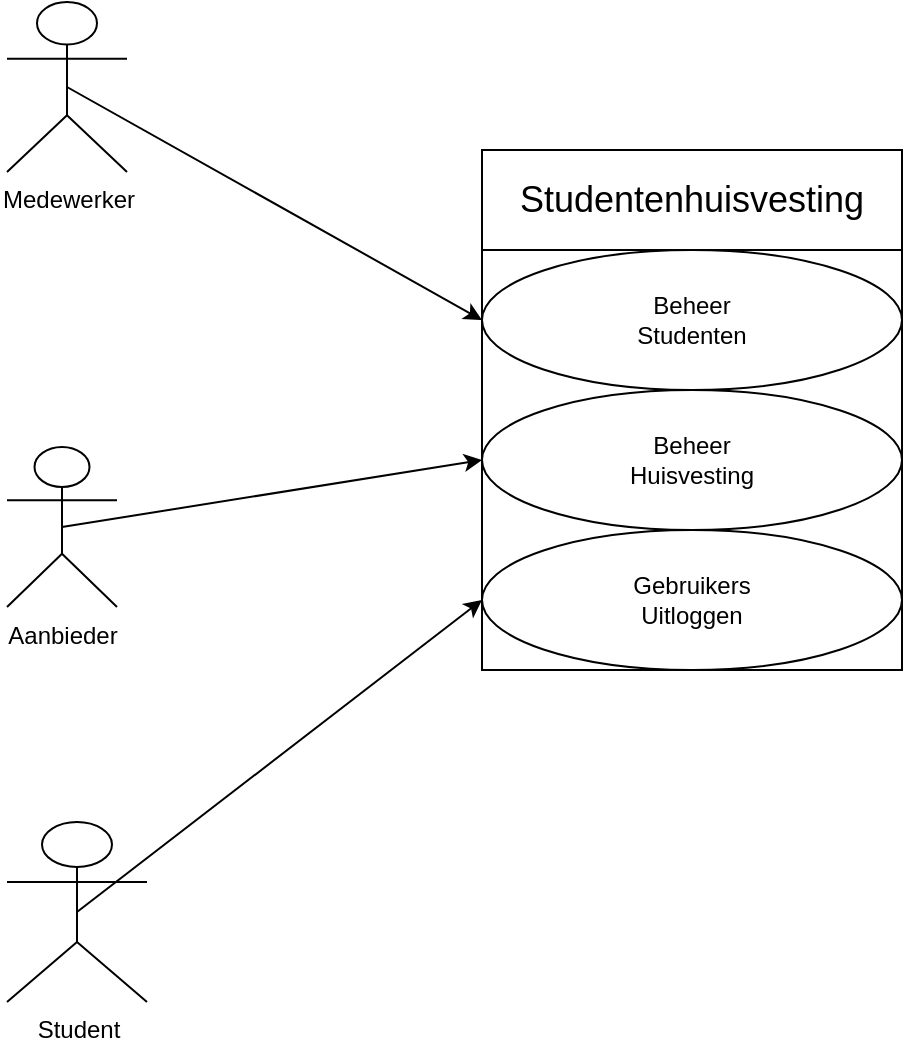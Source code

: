 <mxfile version="21.7.5" type="device">
  <diagram name="Page-1" id="qBp67Z14PLCm9-KFryPO">
    <mxGraphModel dx="1276" dy="606" grid="1" gridSize="10" guides="1" tooltips="1" connect="1" arrows="1" fold="1" page="1" pageScale="1" pageWidth="583" pageHeight="827" math="0" shadow="0">
      <root>
        <mxCell id="0" />
        <mxCell id="1" parent="0" />
        <mxCell id="Zgunv11ilzyszamBt0d3-1" value="&lt;font style=&quot;&quot;&gt;&lt;font style=&quot;font-size: 18px;&quot;&gt;Studentenhuisvesting&lt;/font&gt;&lt;br&gt;&lt;/font&gt;" style="swimlane;fontStyle=0;childLayout=stackLayout;horizontal=1;startSize=50;fillColor=none;horizontalStack=0;resizeParent=1;resizeParentMax=0;resizeLast=0;collapsible=1;marginBottom=0;whiteSpace=wrap;html=1;" parent="1" vertex="1">
          <mxGeometry x="280" y="154" width="210" height="260" as="geometry" />
        </mxCell>
        <mxCell id="Zgunv11ilzyszamBt0d3-14" value="Beheer&lt;br/&gt;Studenten" style="ellipse;whiteSpace=wrap;html=1;" parent="Zgunv11ilzyszamBt0d3-1" vertex="1">
          <mxGeometry y="50" width="210" height="70" as="geometry" />
        </mxCell>
        <mxCell id="Zgunv11ilzyszamBt0d3-15" value="Beheer&lt;br/&gt;Huisvesting" style="ellipse;whiteSpace=wrap;html=1;" parent="Zgunv11ilzyszamBt0d3-1" vertex="1">
          <mxGeometry y="120" width="210" height="70" as="geometry" />
        </mxCell>
        <mxCell id="Zgunv11ilzyszamBt0d3-16" value="Gebruikers&lt;br/&gt;Uitloggen" style="ellipse;whiteSpace=wrap;html=1;" parent="Zgunv11ilzyszamBt0d3-1" vertex="1">
          <mxGeometry y="190" width="210" height="70" as="geometry" />
        </mxCell>
        <mxCell id="KX14ABLI9N8FWmJnhKVu-1" value="Student" style="shape=umlActor;verticalLabelPosition=bottom;verticalAlign=top;html=1;outlineConnect=0;" vertex="1" parent="1">
          <mxGeometry x="42.5" y="490" width="70" height="90" as="geometry" />
        </mxCell>
        <mxCell id="KX14ABLI9N8FWmJnhKVu-2" value="Aanbieder" style="shape=umlActor;verticalLabelPosition=bottom;verticalAlign=top;html=1;outlineConnect=0;" vertex="1" parent="1">
          <mxGeometry x="42.5" y="302.5" width="55" height="80" as="geometry" />
        </mxCell>
        <mxCell id="KX14ABLI9N8FWmJnhKVu-4" value="Medewerker" style="shape=umlActor;verticalLabelPosition=bottom;verticalAlign=top;html=1;outlineConnect=0;" vertex="1" parent="1">
          <mxGeometry x="42.5" y="80" width="60" height="85" as="geometry" />
        </mxCell>
        <mxCell id="KX14ABLI9N8FWmJnhKVu-9" value="" style="endArrow=classic;html=1;rounded=0;exitX=0.5;exitY=0.5;exitDx=0;exitDy=0;exitPerimeter=0;entryX=0;entryY=0.5;entryDx=0;entryDy=0;" edge="1" parent="1" source="KX14ABLI9N8FWmJnhKVu-2" target="Zgunv11ilzyszamBt0d3-15">
          <mxGeometry width="50" height="50" relative="1" as="geometry">
            <mxPoint x="270" y="350" as="sourcePoint" />
            <mxPoint x="320" y="300" as="targetPoint" />
          </mxGeometry>
        </mxCell>
        <mxCell id="KX14ABLI9N8FWmJnhKVu-10" value="" style="endArrow=classic;html=1;rounded=0;exitX=0.5;exitY=0.5;exitDx=0;exitDy=0;exitPerimeter=0;entryX=0;entryY=0.5;entryDx=0;entryDy=0;" edge="1" parent="1" source="KX14ABLI9N8FWmJnhKVu-4" target="Zgunv11ilzyszamBt0d3-14">
          <mxGeometry width="50" height="50" relative="1" as="geometry">
            <mxPoint x="270" y="350" as="sourcePoint" />
            <mxPoint x="320" y="300" as="targetPoint" />
          </mxGeometry>
        </mxCell>
        <mxCell id="KX14ABLI9N8FWmJnhKVu-11" value="" style="endArrow=classic;html=1;rounded=0;exitX=0.5;exitY=0.5;exitDx=0;exitDy=0;exitPerimeter=0;entryX=0;entryY=0.5;entryDx=0;entryDy=0;" edge="1" parent="1" source="KX14ABLI9N8FWmJnhKVu-1" target="Zgunv11ilzyszamBt0d3-16">
          <mxGeometry width="50" height="50" relative="1" as="geometry">
            <mxPoint x="270" y="350" as="sourcePoint" />
            <mxPoint x="320" y="300" as="targetPoint" />
          </mxGeometry>
        </mxCell>
      </root>
    </mxGraphModel>
  </diagram>
</mxfile>
